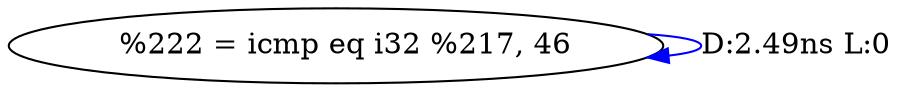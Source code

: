 digraph {
Node0x31028e0[label="  %222 = icmp eq i32 %217, 46"];
Node0x31028e0 -> Node0x31028e0[label="D:2.49ns L:0",color=blue];
}
